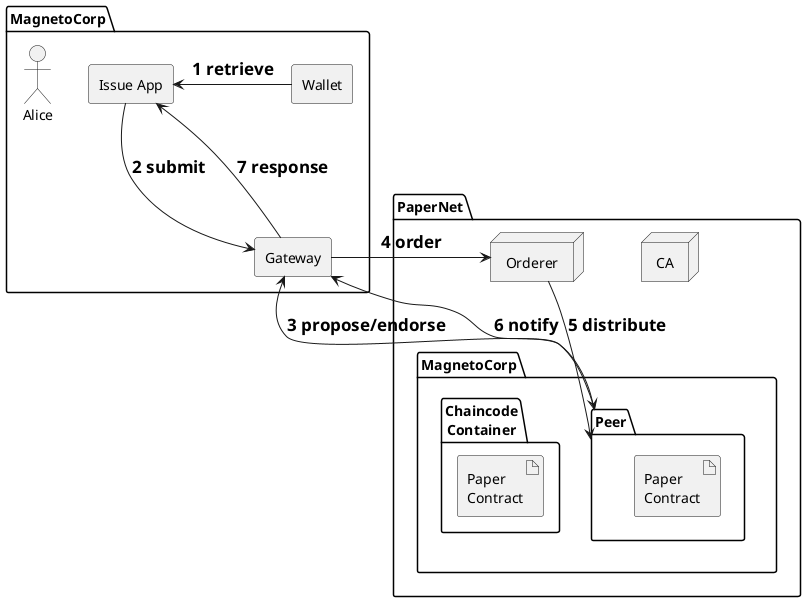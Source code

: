 ' Commercial paper tutorial
' https://hyperledger-fabric.readthedocs.io/en/release-1.4/tutorial/commercial_paper.html
'
@startuml
folder MagnetoCorp {
    actor Alice
    agent "Issue App" as IAPP
    agent "Gateway" as MGW
    agent "Wallet" as WALLET
}

folder PaperNet {
    node CA 
    node Orderer
    folder "MagnetoCorp" as PNMC {
       package "Peer" as MPEER {
           artifact "Paper\nContract" as PNPC
       } 
       package "Chaincode\nContainer" as CC { 
         artifact "Paper\nContract" as PNPC_CC
       }
    }
}

IAPP <- WALLET: = 1 retrieve
IAPP --> MGW: = 2 submit
MGW <--> MPEER: = 3 propose/endorse
MGW --> Orderer: = 4 order
Orderer --> MPEER: = 5 distribute
MPEER -> MGW: = 6 notify
MGW -> IAPP: = 7 response
@enduml